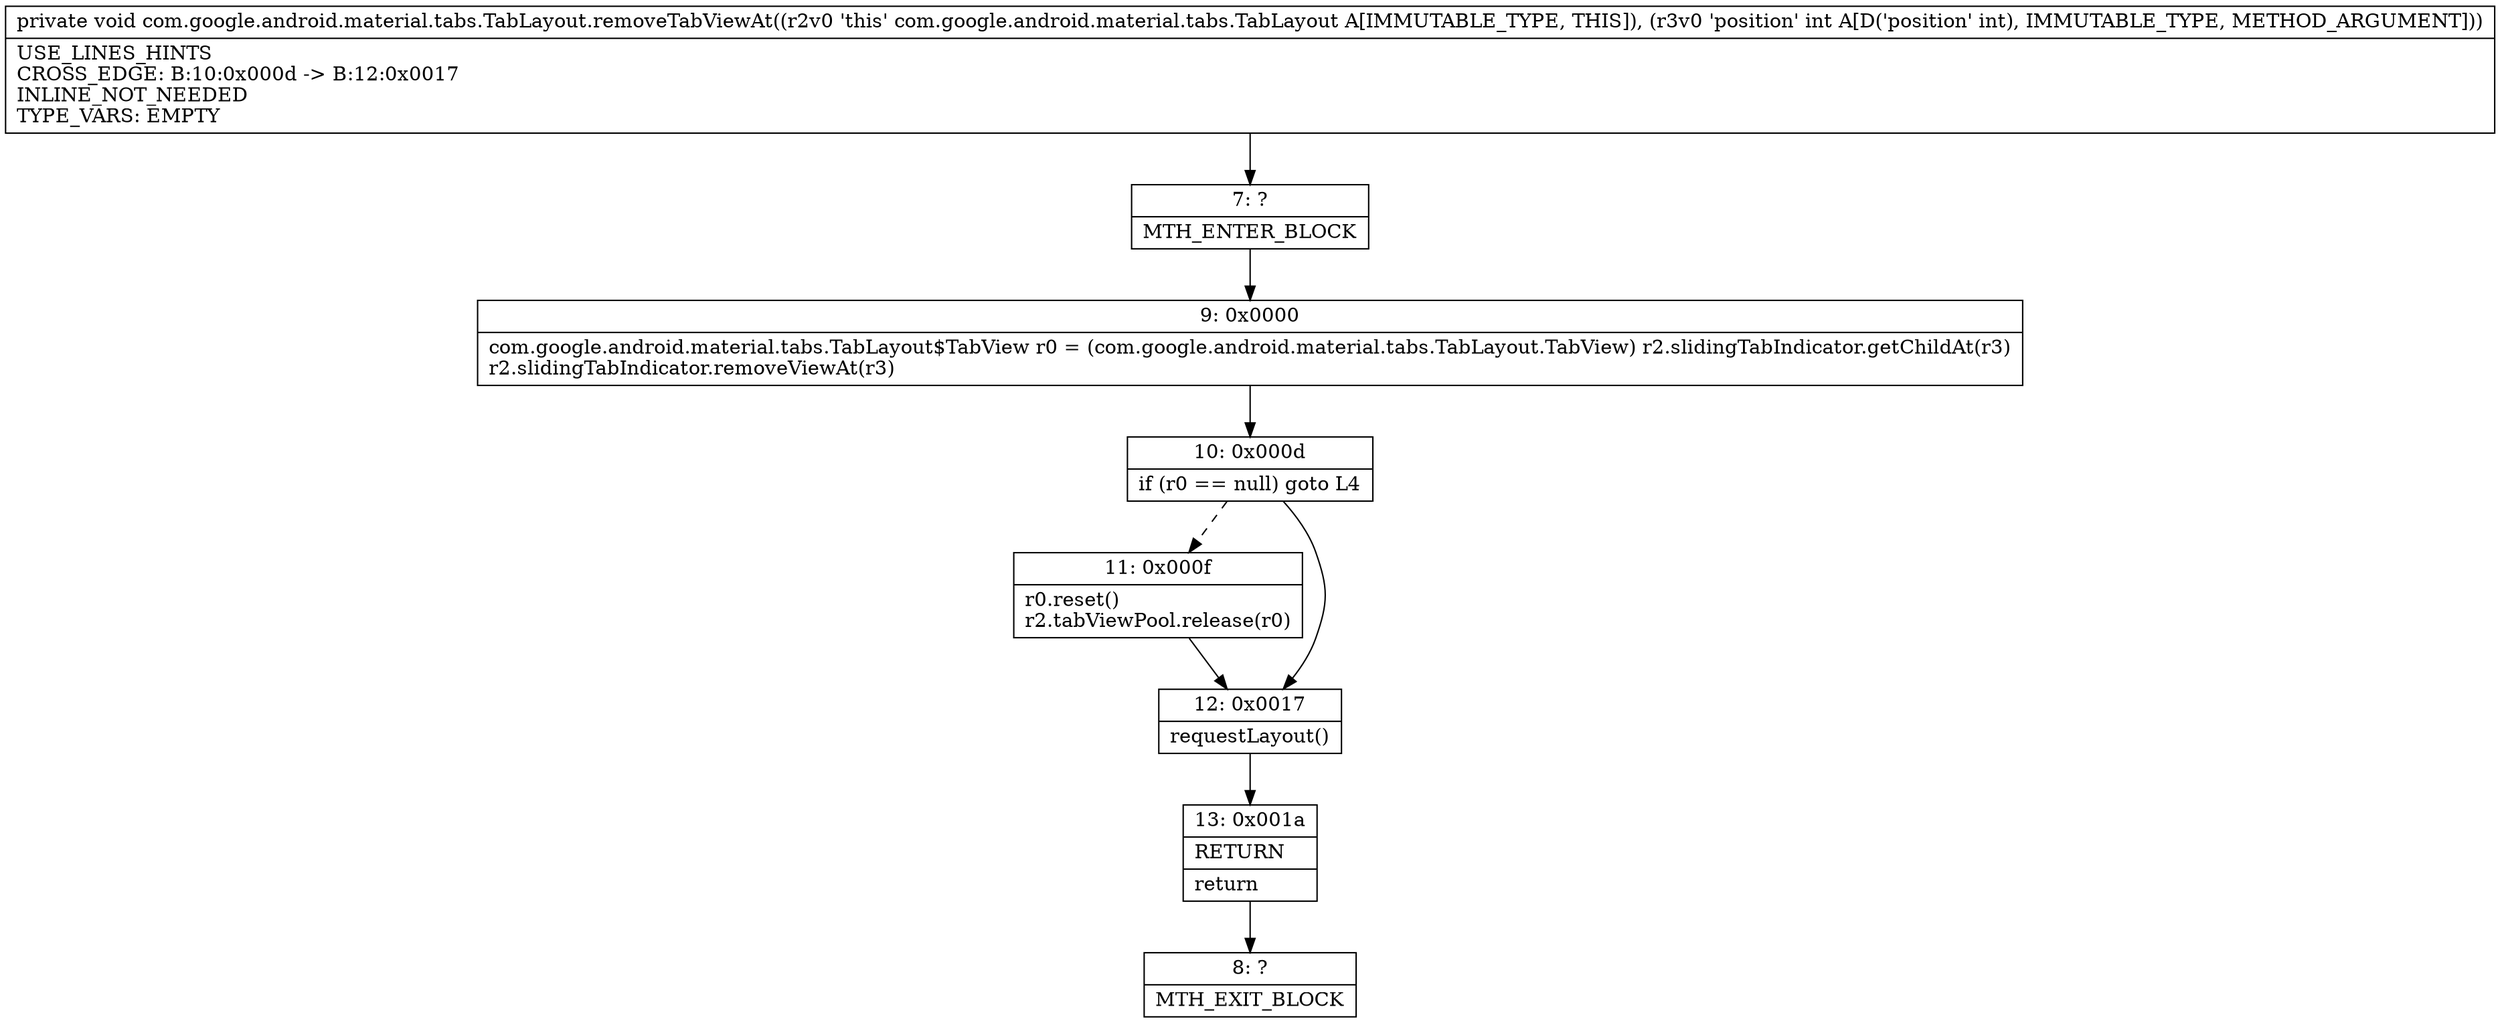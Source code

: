 digraph "CFG forcom.google.android.material.tabs.TabLayout.removeTabViewAt(I)V" {
Node_7 [shape=record,label="{7\:\ ?|MTH_ENTER_BLOCK\l}"];
Node_9 [shape=record,label="{9\:\ 0x0000|com.google.android.material.tabs.TabLayout$TabView r0 = (com.google.android.material.tabs.TabLayout.TabView) r2.slidingTabIndicator.getChildAt(r3)\lr2.slidingTabIndicator.removeViewAt(r3)\l}"];
Node_10 [shape=record,label="{10\:\ 0x000d|if (r0 == null) goto L4\l}"];
Node_11 [shape=record,label="{11\:\ 0x000f|r0.reset()\lr2.tabViewPool.release(r0)\l}"];
Node_12 [shape=record,label="{12\:\ 0x0017|requestLayout()\l}"];
Node_13 [shape=record,label="{13\:\ 0x001a|RETURN\l|return\l}"];
Node_8 [shape=record,label="{8\:\ ?|MTH_EXIT_BLOCK\l}"];
MethodNode[shape=record,label="{private void com.google.android.material.tabs.TabLayout.removeTabViewAt((r2v0 'this' com.google.android.material.tabs.TabLayout A[IMMUTABLE_TYPE, THIS]), (r3v0 'position' int A[D('position' int), IMMUTABLE_TYPE, METHOD_ARGUMENT]))  | USE_LINES_HINTS\lCROSS_EDGE: B:10:0x000d \-\> B:12:0x0017\lINLINE_NOT_NEEDED\lTYPE_VARS: EMPTY\l}"];
MethodNode -> Node_7;Node_7 -> Node_9;
Node_9 -> Node_10;
Node_10 -> Node_11[style=dashed];
Node_10 -> Node_12;
Node_11 -> Node_12;
Node_12 -> Node_13;
Node_13 -> Node_8;
}

